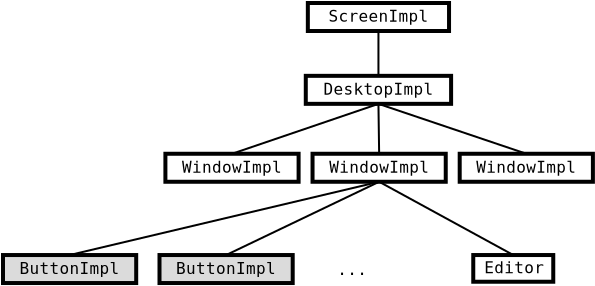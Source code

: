 <?xml version="1.0"?>
<dia:diagram xmlns:dia="http://www.lysator.liu.se/~alla/dia/">
  <dia:layer name="Background" visible="true">
    <dia:object type="Standard - Line" version="0" id="O0">
      <dia:attribute name="obj_pos">
        <dia:point val="11.151,11.569"/>
      </dia:attribute>
      <dia:attribute name="obj_bb">
        <dia:rectangle val="11.101,11.518;18.594,14.114"/>
      </dia:attribute>
      <dia:attribute name="conn_endpoints">
        <dia:point val="11.151,11.569"/>
        <dia:point val="18.544,14.064"/>
      </dia:attribute>
      <dia:connections>
        <dia:connection handle="0" to="O21" connection="6"/>
        <dia:connection handle="1" to="O13" connection="1"/>
      </dia:connections>
    </dia:object>
    <dia:object type="Standard - Line" version="0" id="O1">
      <dia:attribute name="obj_pos">
        <dia:point val="11.151,11.569"/>
      </dia:attribute>
      <dia:attribute name="obj_bb">
        <dia:rectangle val="11.101,11.518;11.236,14.114"/>
      </dia:attribute>
      <dia:attribute name="conn_endpoints">
        <dia:point val="11.151,11.569"/>
        <dia:point val="11.186,14.064"/>
      </dia:attribute>
      <dia:connections>
        <dia:connection handle="0" to="O21" connection="6"/>
        <dia:connection handle="1" to="O15" connection="1"/>
      </dia:connections>
    </dia:object>
    <dia:object type="Standard - Line" version="0" id="O2">
      <dia:attribute name="obj_pos">
        <dia:point val="11.151,11.569"/>
      </dia:attribute>
      <dia:attribute name="obj_bb">
        <dia:rectangle val="3.779,11.518;11.201,14.114"/>
      </dia:attribute>
      <dia:attribute name="conn_endpoints">
        <dia:point val="11.151,11.569"/>
        <dia:point val="3.829,14.064"/>
      </dia:attribute>
      <dia:connections>
        <dia:connection handle="0" to="O21" connection="6"/>
        <dia:connection handle="1" to="O17" connection="1"/>
      </dia:connections>
    </dia:object>
    <dia:object type="Standard - Line" version="0" id="O3">
      <dia:attribute name="obj_pos">
        <dia:point val="11.186,15.464"/>
      </dia:attribute>
      <dia:attribute name="obj_bb">
        <dia:rectangle val="11.136,15.414;17.942,19.178"/>
      </dia:attribute>
      <dia:attribute name="conn_endpoints">
        <dia:point val="11.186,15.464"/>
        <dia:point val="17.892,19.128"/>
      </dia:attribute>
      <dia:connections>
        <dia:connection handle="0" to="O15" connection="6"/>
        <dia:connection handle="1" to="O7" connection="1"/>
      </dia:connections>
    </dia:object>
    <dia:object type="Standard - Line" version="0" id="O4">
      <dia:attribute name="obj_pos">
        <dia:point val="11.186,15.464"/>
      </dia:attribute>
      <dia:attribute name="obj_bb">
        <dia:rectangle val="-4.341,15.414;11.236,19.178"/>
      </dia:attribute>
      <dia:attribute name="conn_endpoints">
        <dia:point val="11.186,15.464"/>
        <dia:point val="-4.291,19.128"/>
      </dia:attribute>
      <dia:connections>
        <dia:connection handle="0" to="O15" connection="6"/>
        <dia:connection handle="1" to="O9" connection="1"/>
      </dia:connections>
    </dia:object>
    <dia:object type="Standard - Line" version="0" id="O5">
      <dia:attribute name="obj_pos">
        <dia:point val="11.186,15.464"/>
      </dia:attribute>
      <dia:attribute name="obj_bb">
        <dia:rectangle val="3.484,15.414;11.236,19.178"/>
      </dia:attribute>
      <dia:attribute name="conn_endpoints">
        <dia:point val="11.186,15.464"/>
        <dia:point val="3.534,19.128"/>
      </dia:attribute>
      <dia:connections>
        <dia:connection handle="0" to="O15" connection="6"/>
        <dia:connection handle="1" to="O10" connection="1"/>
      </dia:connections>
    </dia:object>
    <dia:object type="Standard - Line" version="0" id="O6">
      <dia:attribute name="obj_pos">
        <dia:point val="11.151,7.926"/>
      </dia:attribute>
      <dia:attribute name="obj_bb">
        <dia:rectangle val="11.101,7.876;11.201,10.219"/>
      </dia:attribute>
      <dia:attribute name="conn_endpoints">
        <dia:point val="11.151,7.926"/>
        <dia:point val="11.151,10.168"/>
      </dia:attribute>
      <dia:connections>
        <dia:connection handle="0" to="O19" connection="6"/>
        <dia:connection handle="1" to="O21" connection="1"/>
      </dia:connections>
    </dia:object>
    <dia:group>
      <dia:object type="Standard - Box" version="0" id="O7">
        <dia:attribute name="obj_pos">
          <dia:point val="15.892,19.128"/>
        </dia:attribute>
        <dia:attribute name="obj_bb">
          <dia:rectangle val="15.792,19.028;19.992,20.563"/>
        </dia:attribute>
        <dia:attribute name="elem_corner">
          <dia:point val="15.892,19.128"/>
        </dia:attribute>
        <dia:attribute name="elem_width">
          <dia:real val="4.0"/>
        </dia:attribute>
        <dia:attribute name="elem_height">
          <dia:real val="1.335"/>
        </dia:attribute>
        <dia:attribute name="border_width">
          <dia:real val="0.2"/>
        </dia:attribute>
        <dia:attribute name="show_background">
          <dia:boolean val="true"/>
        </dia:attribute>
      </dia:object>
      <dia:object type="Standard - Text" version="0" id="O8">
        <dia:attribute name="obj_pos">
          <dia:point val="17.892,20.039"/>
        </dia:attribute>
        <dia:attribute name="obj_bb">
          <dia:rectangle val="15.974,19.296;19.81,20.296"/>
        </dia:attribute>
        <dia:attribute name="text">
          <dia:composite type="text">
            <dia:attribute name="string">
              <dia:string>#Editor#</dia:string>
            </dia:attribute>
            <dia:attribute name="font">
              <dia:font name="Courier"/>
            </dia:attribute>
            <dia:attribute name="height">
              <dia:real val="1"/>
            </dia:attribute>
            <dia:attribute name="pos">
              <dia:point val="17.892,20.039"/>
            </dia:attribute>
            <dia:attribute name="color">
              <dia:color val="#000000"/>
            </dia:attribute>
            <dia:attribute name="alignment">
              <dia:enum val="1"/>
            </dia:attribute>
          </dia:composite>
        </dia:attribute>
      </dia:object>
    </dia:group>
    <dia:group>
      <dia:object type="Standard - Box" version="0" id="O9">
        <dia:attribute name="obj_pos">
          <dia:point val="-7.621,19.128"/>
        </dia:attribute>
        <dia:attribute name="obj_bb">
          <dia:rectangle val="-7.721,19.028;-0.861,20.628"/>
        </dia:attribute>
        <dia:attribute name="elem_corner">
          <dia:point val="-7.621,19.128"/>
        </dia:attribute>
        <dia:attribute name="elem_width">
          <dia:real val="6.66"/>
        </dia:attribute>
        <dia:attribute name="elem_height">
          <dia:real val="1.4"/>
        </dia:attribute>
        <dia:attribute name="border_width">
          <dia:real val="0.2"/>
        </dia:attribute>
        <dia:attribute name="inner_color">
          <dia:color val="#dbdbdb"/>
        </dia:attribute>
        <dia:attribute name="show_background">
          <dia:boolean val="true"/>
        </dia:attribute>
      </dia:object>
      <dia:object type="Standard - Box" version="0" id="O10">
        <dia:attribute name="obj_pos">
          <dia:point val="0.204,19.128"/>
        </dia:attribute>
        <dia:attribute name="obj_bb">
          <dia:rectangle val="0.104,19.028;6.964,20.628"/>
        </dia:attribute>
        <dia:attribute name="elem_corner">
          <dia:point val="0.204,19.128"/>
        </dia:attribute>
        <dia:attribute name="elem_width">
          <dia:real val="6.66"/>
        </dia:attribute>
        <dia:attribute name="elem_height">
          <dia:real val="1.4"/>
        </dia:attribute>
        <dia:attribute name="border_width">
          <dia:real val="0.2"/>
        </dia:attribute>
        <dia:attribute name="inner_color">
          <dia:color val="#dbdbdb"/>
        </dia:attribute>
        <dia:attribute name="show_background">
          <dia:boolean val="true"/>
        </dia:attribute>
      </dia:object>
      <dia:object type="Standard - Text" version="0" id="O11">
        <dia:attribute name="obj_pos">
          <dia:point val="-4.291,20.072"/>
        </dia:attribute>
        <dia:attribute name="obj_bb">
          <dia:rectangle val="-7.421,19.328;-1.161,20.328"/>
        </dia:attribute>
        <dia:attribute name="text">
          <dia:composite type="text">
            <dia:attribute name="string">
              <dia:string>#ButtonImpl#</dia:string>
            </dia:attribute>
            <dia:attribute name="font">
              <dia:font name="Courier"/>
            </dia:attribute>
            <dia:attribute name="height">
              <dia:real val="1"/>
            </dia:attribute>
            <dia:attribute name="pos">
              <dia:point val="-4.291,20.072"/>
            </dia:attribute>
            <dia:attribute name="color">
              <dia:color val="#000000"/>
            </dia:attribute>
            <dia:attribute name="alignment">
              <dia:enum val="1"/>
            </dia:attribute>
          </dia:composite>
        </dia:attribute>
      </dia:object>
      <dia:object type="Standard - Text" version="0" id="O12">
        <dia:attribute name="obj_pos">
          <dia:point val="3.534,20.072"/>
        </dia:attribute>
        <dia:attribute name="obj_bb">
          <dia:rectangle val="0.404,19.328;6.664,20.328"/>
        </dia:attribute>
        <dia:attribute name="text">
          <dia:composite type="text">
            <dia:attribute name="string">
              <dia:string>#ButtonImpl#</dia:string>
            </dia:attribute>
            <dia:attribute name="font">
              <dia:font name="Courier"/>
            </dia:attribute>
            <dia:attribute name="height">
              <dia:real val="1"/>
            </dia:attribute>
            <dia:attribute name="pos">
              <dia:point val="3.534,20.072"/>
            </dia:attribute>
            <dia:attribute name="color">
              <dia:color val="#000000"/>
            </dia:attribute>
            <dia:attribute name="alignment">
              <dia:enum val="1"/>
            </dia:attribute>
          </dia:composite>
        </dia:attribute>
      </dia:object>
    </dia:group>
    <dia:group>
      <dia:group>
        <dia:object type="Standard - Box" version="0" id="O13">
          <dia:attribute name="obj_pos">
            <dia:point val="15.214,14.064"/>
          </dia:attribute>
          <dia:attribute name="obj_bb">
            <dia:rectangle val="15.114,13.964;21.974,15.564"/>
          </dia:attribute>
          <dia:attribute name="elem_corner">
            <dia:point val="15.214,14.064"/>
          </dia:attribute>
          <dia:attribute name="elem_width">
            <dia:real val="6.66"/>
          </dia:attribute>
          <dia:attribute name="elem_height">
            <dia:real val="1.4"/>
          </dia:attribute>
          <dia:attribute name="border_width">
            <dia:real val="0.2"/>
          </dia:attribute>
          <dia:attribute name="show_background">
            <dia:boolean val="true"/>
          </dia:attribute>
        </dia:object>
        <dia:object type="Standard - Text" version="0" id="O14">
          <dia:attribute name="obj_pos">
            <dia:point val="18.544,15.008"/>
          </dia:attribute>
          <dia:attribute name="obj_bb">
            <dia:rectangle val="15.414,14.264;21.674,15.264"/>
          </dia:attribute>
          <dia:attribute name="text">
            <dia:composite type="text">
              <dia:attribute name="string">
                <dia:string>#WindowImpl#</dia:string>
              </dia:attribute>
              <dia:attribute name="font">
                <dia:font name="Courier"/>
              </dia:attribute>
              <dia:attribute name="height">
                <dia:real val="1"/>
              </dia:attribute>
              <dia:attribute name="pos">
                <dia:point val="18.544,15.008"/>
              </dia:attribute>
              <dia:attribute name="color">
                <dia:color val="#000000"/>
              </dia:attribute>
              <dia:attribute name="alignment">
                <dia:enum val="1"/>
              </dia:attribute>
            </dia:composite>
          </dia:attribute>
        </dia:object>
      </dia:group>
      <dia:group>
        <dia:object type="Standard - Box" version="0" id="O15">
          <dia:attribute name="obj_pos">
            <dia:point val="7.856,14.064"/>
          </dia:attribute>
          <dia:attribute name="obj_bb">
            <dia:rectangle val="7.756,13.964;14.616,15.564"/>
          </dia:attribute>
          <dia:attribute name="elem_corner">
            <dia:point val="7.856,14.064"/>
          </dia:attribute>
          <dia:attribute name="elem_width">
            <dia:real val="6.66"/>
          </dia:attribute>
          <dia:attribute name="elem_height">
            <dia:real val="1.4"/>
          </dia:attribute>
          <dia:attribute name="border_width">
            <dia:real val="0.2"/>
          </dia:attribute>
          <dia:attribute name="show_background">
            <dia:boolean val="true"/>
          </dia:attribute>
        </dia:object>
        <dia:object type="Standard - Text" version="0" id="O16">
          <dia:attribute name="obj_pos">
            <dia:point val="11.186,15.008"/>
          </dia:attribute>
          <dia:attribute name="obj_bb">
            <dia:rectangle val="8.056,14.264;14.316,15.264"/>
          </dia:attribute>
          <dia:attribute name="text">
            <dia:composite type="text">
              <dia:attribute name="string">
                <dia:string>#WindowImpl#</dia:string>
              </dia:attribute>
              <dia:attribute name="font">
                <dia:font name="Courier"/>
              </dia:attribute>
              <dia:attribute name="height">
                <dia:real val="1"/>
              </dia:attribute>
              <dia:attribute name="pos">
                <dia:point val="11.186,15.008"/>
              </dia:attribute>
              <dia:attribute name="color">
                <dia:color val="#000000"/>
              </dia:attribute>
              <dia:attribute name="alignment">
                <dia:enum val="1"/>
              </dia:attribute>
            </dia:composite>
          </dia:attribute>
        </dia:object>
      </dia:group>
      <dia:group>
        <dia:object type="Standard - Box" version="0" id="O17">
          <dia:attribute name="obj_pos">
            <dia:point val="0.499,14.064"/>
          </dia:attribute>
          <dia:attribute name="obj_bb">
            <dia:rectangle val="0.399,13.964;7.259,15.564"/>
          </dia:attribute>
          <dia:attribute name="elem_corner">
            <dia:point val="0.499,14.064"/>
          </dia:attribute>
          <dia:attribute name="elem_width">
            <dia:real val="6.66"/>
          </dia:attribute>
          <dia:attribute name="elem_height">
            <dia:real val="1.4"/>
          </dia:attribute>
          <dia:attribute name="border_width">
            <dia:real val="0.2"/>
          </dia:attribute>
          <dia:attribute name="show_background">
            <dia:boolean val="true"/>
          </dia:attribute>
        </dia:object>
        <dia:object type="Standard - Text" version="0" id="O18">
          <dia:attribute name="obj_pos">
            <dia:point val="3.829,15.008"/>
          </dia:attribute>
          <dia:attribute name="obj_bb">
            <dia:rectangle val="0.699,14.264;6.959,15.264"/>
          </dia:attribute>
          <dia:attribute name="text">
            <dia:composite type="text">
              <dia:attribute name="string">
                <dia:string>#WindowImpl#</dia:string>
              </dia:attribute>
              <dia:attribute name="font">
                <dia:font name="Courier"/>
              </dia:attribute>
              <dia:attribute name="height">
                <dia:real val="1"/>
              </dia:attribute>
              <dia:attribute name="pos">
                <dia:point val="3.829,15.008"/>
              </dia:attribute>
              <dia:attribute name="color">
                <dia:color val="#000000"/>
              </dia:attribute>
              <dia:attribute name="alignment">
                <dia:enum val="1"/>
              </dia:attribute>
            </dia:composite>
          </dia:attribute>
        </dia:object>
      </dia:group>
    </dia:group>
    <dia:group>
      <dia:object type="Standard - Box" version="0" id="O19">
        <dia:attribute name="obj_pos">
          <dia:point val="7.621,6.526"/>
        </dia:attribute>
        <dia:attribute name="obj_bb">
          <dia:rectangle val="7.521,6.426;14.781,8.026"/>
        </dia:attribute>
        <dia:attribute name="elem_corner">
          <dia:point val="7.621,6.526"/>
        </dia:attribute>
        <dia:attribute name="elem_width">
          <dia:real val="7.06"/>
        </dia:attribute>
        <dia:attribute name="elem_height">
          <dia:real val="1.4"/>
        </dia:attribute>
        <dia:attribute name="border_width">
          <dia:real val="0.2"/>
        </dia:attribute>
        <dia:attribute name="show_background">
          <dia:boolean val="true"/>
        </dia:attribute>
      </dia:object>
      <dia:object type="Standard - Text" version="0" id="O20">
        <dia:attribute name="obj_pos">
          <dia:point val="11.151,7.469"/>
        </dia:attribute>
        <dia:attribute name="obj_bb">
          <dia:rectangle val="8.021,6.726;14.281,7.726"/>
        </dia:attribute>
        <dia:attribute name="text">
          <dia:composite type="text">
            <dia:attribute name="string">
              <dia:string>#ScreenImpl#</dia:string>
            </dia:attribute>
            <dia:attribute name="font">
              <dia:font name="Courier"/>
            </dia:attribute>
            <dia:attribute name="height">
              <dia:real val="1"/>
            </dia:attribute>
            <dia:attribute name="pos">
              <dia:point val="11.151,7.469"/>
            </dia:attribute>
            <dia:attribute name="color">
              <dia:color val="#000000"/>
            </dia:attribute>
            <dia:attribute name="alignment">
              <dia:enum val="1"/>
            </dia:attribute>
          </dia:composite>
        </dia:attribute>
      </dia:object>
    </dia:group>
    <dia:group>
      <dia:object type="Standard - Box" version="0" id="O21">
        <dia:attribute name="obj_pos">
          <dia:point val="7.518,10.168"/>
        </dia:attribute>
        <dia:attribute name="obj_bb">
          <dia:rectangle val="7.418,10.069;14.884,11.668"/>
        </dia:attribute>
        <dia:attribute name="elem_corner">
          <dia:point val="7.518,10.168"/>
        </dia:attribute>
        <dia:attribute name="elem_width">
          <dia:real val="7.266"/>
        </dia:attribute>
        <dia:attribute name="elem_height">
          <dia:real val="1.4"/>
        </dia:attribute>
        <dia:attribute name="border_width">
          <dia:real val="0.2"/>
        </dia:attribute>
        <dia:attribute name="show_background">
          <dia:boolean val="true"/>
        </dia:attribute>
      </dia:object>
      <dia:object type="Standard - Text" version="0" id="O22">
        <dia:attribute name="obj_pos">
          <dia:point val="11.151,11.112"/>
        </dia:attribute>
        <dia:attribute name="obj_bb">
          <dia:rectangle val="7.718,10.368;14.584,11.368"/>
        </dia:attribute>
        <dia:attribute name="text">
          <dia:composite type="text">
            <dia:attribute name="string">
              <dia:string>#DesktopImpl#</dia:string>
            </dia:attribute>
            <dia:attribute name="font">
              <dia:font name="Courier"/>
            </dia:attribute>
            <dia:attribute name="height">
              <dia:real val="1"/>
            </dia:attribute>
            <dia:attribute name="pos">
              <dia:point val="11.151,11.112"/>
            </dia:attribute>
            <dia:attribute name="color">
              <dia:color val="#000000"/>
            </dia:attribute>
            <dia:attribute name="alignment">
              <dia:enum val="1"/>
            </dia:attribute>
          </dia:composite>
        </dia:attribute>
      </dia:object>
    </dia:group>
    <dia:object type="Standard - Text" version="0" id="O23">
      <dia:attribute name="obj_pos">
        <dia:point val="9.839,20.132"/>
      </dia:attribute>
      <dia:attribute name="obj_bb">
        <dia:rectangle val="8.83,19.389;10.848,20.389"/>
      </dia:attribute>
      <dia:attribute name="text">
        <dia:composite type="text">
          <dia:attribute name="string">
            <dia:string>#...#</dia:string>
          </dia:attribute>
          <dia:attribute name="font">
            <dia:font name="Courier"/>
          </dia:attribute>
          <dia:attribute name="height">
            <dia:real val="1"/>
          </dia:attribute>
          <dia:attribute name="pos">
            <dia:point val="9.839,20.132"/>
          </dia:attribute>
          <dia:attribute name="color">
            <dia:color val="#000000"/>
          </dia:attribute>
          <dia:attribute name="alignment">
            <dia:enum val="1"/>
          </dia:attribute>
        </dia:composite>
      </dia:attribute>
    </dia:object>
  </dia:layer>
</dia:diagram>
